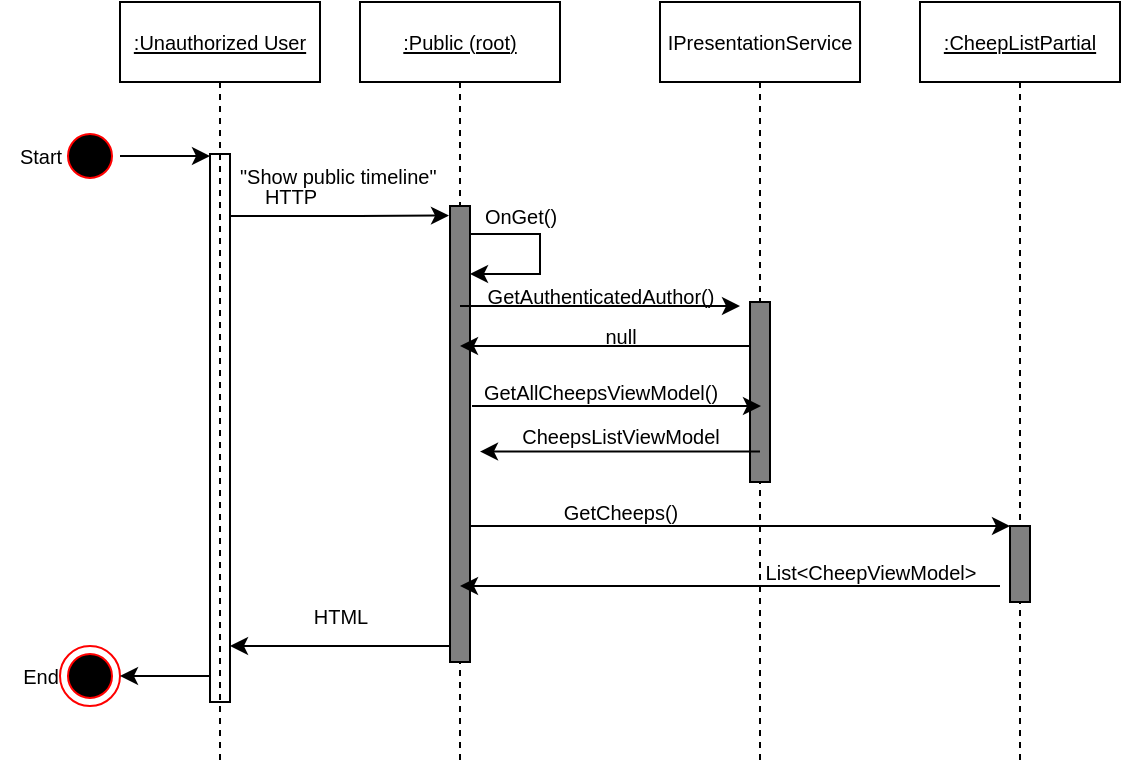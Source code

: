 <mxfile version="22.1.11" type="github">
  <diagram name="Side-1" id="oRK3bkSZ74EdVZnzokHn">
    <mxGraphModel dx="3447" dy="965" grid="0" gridSize="10" guides="1" tooltips="1" connect="1" arrows="1" fold="1" page="1" pageScale="1" pageWidth="827" pageHeight="1169" math="0" shadow="0">
      <root>
        <mxCell id="0" />
        <mxCell id="1" parent="0" />
        <mxCell id="As43N-Pfe0UFaWggiSHq-66" style="edgeStyle=none;shape=connector;rounded=0;orthogonalLoop=1;jettySize=auto;html=1;labelBackgroundColor=default;strokeColor=default;align=center;verticalAlign=middle;fontFamily=Helvetica;fontSize=10;fontColor=default;endArrow=classic;" edge="1" parent="1" source="As43N-Pfe0UFaWggiSHq-60" target="As43N-Pfe0UFaWggiSHq-65">
          <mxGeometry relative="1" as="geometry" />
        </mxCell>
        <mxCell id="As43N-Pfe0UFaWggiSHq-60" value="" style="ellipse;html=1;shape=startState;fillColor=#000000;strokeColor=#ff0000;align=center;verticalAlign=middle;fontFamily=Helvetica;fontSize=10;fontColor=default;" vertex="1" parent="1">
          <mxGeometry x="-1490" y="92" width="30" height="30" as="geometry" />
        </mxCell>
        <mxCell id="As43N-Pfe0UFaWggiSHq-62" value="&lt;u&gt;:Public (root)&lt;/u&gt;" style="shape=umlLifeline;perimeter=lifelinePerimeter;whiteSpace=wrap;html=1;container=1;dropTarget=0;collapsible=0;recursiveResize=0;outlineConnect=0;portConstraint=eastwest;newEdgeStyle={&quot;edgeStyle&quot;:&quot;elbowEdgeStyle&quot;,&quot;elbow&quot;:&quot;vertical&quot;,&quot;curved&quot;:0,&quot;rounded&quot;:0};align=center;verticalAlign=middle;fontFamily=Helvetica;fontSize=10;fontColor=default;fillColor=none;gradientColor=none;" vertex="1" parent="1">
          <mxGeometry x="-1340" y="30" width="100" height="382" as="geometry" />
        </mxCell>
        <mxCell id="As43N-Pfe0UFaWggiSHq-63" value="" style="html=1;points=[[0,0,0,0,5],[0,1,0,0,-5],[1,0,0,0,5],[1,1,0,0,-5]];perimeter=orthogonalPerimeter;outlineConnect=0;targetShapes=umlLifeline;portConstraint=eastwest;newEdgeStyle={&quot;curved&quot;:0,&quot;rounded&quot;:0};fillColor=#808080;align=center;verticalAlign=middle;fontFamily=Helvetica;fontSize=10;fontColor=default;" vertex="1" parent="As43N-Pfe0UFaWggiSHq-62">
          <mxGeometry x="45" y="102" width="10" height="228" as="geometry" />
        </mxCell>
        <mxCell id="As43N-Pfe0UFaWggiSHq-84" style="edgeStyle=none;shape=connector;rounded=0;orthogonalLoop=1;jettySize=auto;html=1;curved=0;labelBackgroundColor=default;strokeColor=default;align=center;verticalAlign=middle;fontFamily=Helvetica;fontSize=10;fontColor=default;endArrow=classic;" edge="1" parent="As43N-Pfe0UFaWggiSHq-62" source="As43N-Pfe0UFaWggiSHq-62" target="As43N-Pfe0UFaWggiSHq-63">
          <mxGeometry relative="1" as="geometry" />
        </mxCell>
        <mxCell id="As43N-Pfe0UFaWggiSHq-85" style="edgeStyle=none;shape=connector;rounded=0;orthogonalLoop=1;jettySize=auto;html=1;curved=0;labelBackgroundColor=default;strokeColor=default;align=center;verticalAlign=middle;fontFamily=Helvetica;fontSize=10;fontColor=default;endArrow=classic;" edge="1" parent="As43N-Pfe0UFaWggiSHq-62">
          <mxGeometry relative="1" as="geometry">
            <mxPoint x="55" y="116" as="sourcePoint" />
            <mxPoint x="55" y="136" as="targetPoint" />
            <Array as="points">
              <mxPoint x="90" y="116" />
              <mxPoint x="90" y="136" />
            </Array>
          </mxGeometry>
        </mxCell>
        <mxCell id="As43N-Pfe0UFaWggiSHq-64" value="&lt;u&gt;:Unauthorized User&lt;/u&gt;" style="shape=umlLifeline;perimeter=lifelinePerimeter;whiteSpace=wrap;html=1;container=1;dropTarget=0;collapsible=0;recursiveResize=0;outlineConnect=0;portConstraint=eastwest;newEdgeStyle={&quot;edgeStyle&quot;:&quot;elbowEdgeStyle&quot;,&quot;elbow&quot;:&quot;vertical&quot;,&quot;curved&quot;:0,&quot;rounded&quot;:0};align=center;verticalAlign=middle;fontFamily=Helvetica;fontSize=10;fontColor=default;fillColor=none;gradientColor=none;" vertex="1" parent="1">
          <mxGeometry x="-1460" y="30" width="100" height="382" as="geometry" />
        </mxCell>
        <mxCell id="As43N-Pfe0UFaWggiSHq-65" value="" style="html=1;points=[[0,0,0,0,5],[0,1,0,0,-5],[1,0,0,0,5],[1,1,0,0,-5]];perimeter=orthogonalPerimeter;outlineConnect=0;targetShapes=umlLifeline;portConstraint=eastwest;newEdgeStyle={&quot;curved&quot;:0,&quot;rounded&quot;:0};align=center;verticalAlign=middle;fontFamily=Helvetica;fontSize=10;fontColor=default;fillColor=none;gradientColor=none;" vertex="1" parent="As43N-Pfe0UFaWggiSHq-64">
          <mxGeometry x="45" y="76" width="10" height="274" as="geometry" />
        </mxCell>
        <mxCell id="As43N-Pfe0UFaWggiSHq-67" value="Start" style="text;html=1;align=center;verticalAlign=middle;resizable=0;points=[];autosize=1;strokeColor=none;fillColor=none;fontSize=10;fontFamily=Helvetica;fontColor=default;" vertex="1" parent="1">
          <mxGeometry x="-1520" y="92" width="40" height="30" as="geometry" />
        </mxCell>
        <mxCell id="As43N-Pfe0UFaWggiSHq-70" style="edgeStyle=none;shape=connector;rounded=0;orthogonalLoop=1;jettySize=auto;html=1;curved=0;labelBackgroundColor=default;strokeColor=default;align=center;verticalAlign=middle;fontFamily=Helvetica;fontSize=10;fontColor=default;endArrow=classic;" edge="1" parent="1" source="As43N-Pfe0UFaWggiSHq-65">
          <mxGeometry relative="1" as="geometry">
            <mxPoint x="-1410" y="136.76" as="sourcePoint" />
            <mxPoint x="-1295.5" y="136.76" as="targetPoint" />
            <Array as="points">
              <mxPoint x="-1340" y="137" />
            </Array>
          </mxGeometry>
        </mxCell>
        <mxCell id="As43N-Pfe0UFaWggiSHq-71" value="HTTP" style="text;html=1;align=center;verticalAlign=middle;resizable=0;points=[];autosize=1;strokeColor=none;fillColor=none;fontSize=10;fontFamily=Helvetica;fontColor=default;" vertex="1" parent="1">
          <mxGeometry x="-1400" y="112" width="50" height="30" as="geometry" />
        </mxCell>
        <mxCell id="As43N-Pfe0UFaWggiSHq-72" value="&quot;Show public timeline&quot;&amp;nbsp;" style="text;html=1;align=center;verticalAlign=middle;resizable=0;points=[];autosize=1;strokeColor=none;fillColor=none;fontSize=10;fontFamily=Helvetica;fontColor=default;" vertex="1" parent="1">
          <mxGeometry x="-1410" y="102" width="120" height="30" as="geometry" />
        </mxCell>
        <mxCell id="As43N-Pfe0UFaWggiSHq-73" value="IPresentationService" style="shape=umlLifeline;perimeter=lifelinePerimeter;whiteSpace=wrap;html=1;container=1;dropTarget=0;collapsible=0;recursiveResize=0;outlineConnect=0;portConstraint=eastwest;newEdgeStyle={&quot;edgeStyle&quot;:&quot;elbowEdgeStyle&quot;,&quot;elbow&quot;:&quot;vertical&quot;,&quot;curved&quot;:0,&quot;rounded&quot;:0};align=center;verticalAlign=middle;fontFamily=Helvetica;fontSize=10;fontColor=default;fillColor=none;gradientColor=none;" vertex="1" parent="1">
          <mxGeometry x="-1190" y="30" width="100" height="382" as="geometry" />
        </mxCell>
        <mxCell id="As43N-Pfe0UFaWggiSHq-76" value="" style="html=1;points=[[0,0,0,0,5],[0,1,0,0,-5],[1,0,0,0,5],[1,1,0,0,-5]];perimeter=orthogonalPerimeter;outlineConnect=0;targetShapes=umlLifeline;portConstraint=eastwest;newEdgeStyle={&quot;curved&quot;:0,&quot;rounded&quot;:0};fillColor=#808080;align=center;verticalAlign=middle;fontFamily=Helvetica;fontSize=10;fontColor=default;" vertex="1" parent="As43N-Pfe0UFaWggiSHq-73">
          <mxGeometry x="45" y="150" width="10" height="90" as="geometry" />
        </mxCell>
        <mxCell id="As43N-Pfe0UFaWggiSHq-77" value="OnGet()" style="text;html=1;align=center;verticalAlign=middle;resizable=0;points=[];autosize=1;strokeColor=none;fillColor=none;fontSize=10;fontFamily=Helvetica;fontColor=default;" vertex="1" parent="1">
          <mxGeometry x="-1290" y="122" width="60" height="30" as="geometry" />
        </mxCell>
        <mxCell id="As43N-Pfe0UFaWggiSHq-86" style="edgeStyle=none;shape=connector;rounded=0;orthogonalLoop=1;jettySize=auto;html=1;curved=0;labelBackgroundColor=default;strokeColor=default;align=center;verticalAlign=middle;fontFamily=Helvetica;fontSize=10;fontColor=default;endArrow=classic;" edge="1" parent="1">
          <mxGeometry relative="1" as="geometry">
            <mxPoint x="-1284" y="232" as="sourcePoint" />
            <mxPoint x="-1139.5" y="232" as="targetPoint" />
          </mxGeometry>
        </mxCell>
        <mxCell id="As43N-Pfe0UFaWggiSHq-87" value="GetAuthenticatedAuthor()" style="text;html=1;align=center;verticalAlign=middle;resizable=0;points=[];autosize=1;strokeColor=none;fillColor=none;fontSize=10;fontFamily=Helvetica;fontColor=default;" vertex="1" parent="1">
          <mxGeometry x="-1290" y="162" width="140" height="30" as="geometry" />
        </mxCell>
        <mxCell id="As43N-Pfe0UFaWggiSHq-88" style="edgeStyle=none;shape=connector;rounded=0;orthogonalLoop=1;jettySize=auto;html=1;curved=0;labelBackgroundColor=default;strokeColor=default;align=center;verticalAlign=middle;fontFamily=Helvetica;fontSize=10;fontColor=default;endArrow=classic;" edge="1" parent="1">
          <mxGeometry relative="1" as="geometry">
            <mxPoint x="-1145.02" y="202" as="sourcePoint" />
            <mxPoint x="-1289.996" y="202" as="targetPoint" />
          </mxGeometry>
        </mxCell>
        <mxCell id="As43N-Pfe0UFaWggiSHq-89" value="null" style="text;html=1;align=center;verticalAlign=middle;resizable=0;points=[];autosize=1;strokeColor=none;fillColor=none;fontSize=10;fontFamily=Helvetica;fontColor=default;" vertex="1" parent="1">
          <mxGeometry x="-1230" y="182" width="40" height="30" as="geometry" />
        </mxCell>
        <mxCell id="As43N-Pfe0UFaWggiSHq-90" style="edgeStyle=none;shape=connector;rounded=0;orthogonalLoop=1;jettySize=auto;html=1;curved=0;labelBackgroundColor=default;strokeColor=default;align=center;verticalAlign=middle;fontFamily=Helvetica;fontSize=10;fontColor=default;endArrow=classic;" edge="1" parent="1">
          <mxGeometry relative="1" as="geometry">
            <mxPoint x="-1150" y="182" as="targetPoint" />
            <mxPoint x="-1290" y="182" as="sourcePoint" />
          </mxGeometry>
        </mxCell>
        <mxCell id="As43N-Pfe0UFaWggiSHq-91" value="GetAllCheepsViewModel()" style="text;html=1;align=center;verticalAlign=middle;resizable=0;points=[];autosize=1;strokeColor=none;fillColor=none;fontSize=10;fontFamily=Helvetica;fontColor=default;" vertex="1" parent="1">
          <mxGeometry x="-1290" y="210" width="140" height="30" as="geometry" />
        </mxCell>
        <mxCell id="As43N-Pfe0UFaWggiSHq-92" style="edgeStyle=none;shape=connector;rounded=0;orthogonalLoop=1;jettySize=auto;html=1;curved=0;labelBackgroundColor=default;strokeColor=default;align=center;verticalAlign=middle;fontFamily=Helvetica;fontSize=10;fontColor=default;endArrow=classic;" edge="1" parent="1">
          <mxGeometry relative="1" as="geometry">
            <mxPoint x="-1140" y="254.76" as="sourcePoint" />
            <mxPoint x="-1280" y="254.76" as="targetPoint" />
          </mxGeometry>
        </mxCell>
        <mxCell id="As43N-Pfe0UFaWggiSHq-93" value="CheepsListViewModel" style="text;html=1;align=center;verticalAlign=middle;resizable=0;points=[];autosize=1;strokeColor=none;fillColor=none;fontSize=10;fontFamily=Helvetica;fontColor=default;" vertex="1" parent="1">
          <mxGeometry x="-1270" y="232" width="120" height="30" as="geometry" />
        </mxCell>
        <mxCell id="As43N-Pfe0UFaWggiSHq-94" value="&lt;u&gt;:CheepListPartial&lt;/u&gt;" style="shape=umlLifeline;perimeter=lifelinePerimeter;whiteSpace=wrap;html=1;container=1;dropTarget=0;collapsible=0;recursiveResize=0;outlineConnect=0;portConstraint=eastwest;newEdgeStyle={&quot;edgeStyle&quot;:&quot;elbowEdgeStyle&quot;,&quot;elbow&quot;:&quot;vertical&quot;,&quot;curved&quot;:0,&quot;rounded&quot;:0};align=center;verticalAlign=middle;fontFamily=Helvetica;fontSize=10;fontColor=default;fillColor=none;gradientColor=none;" vertex="1" parent="1">
          <mxGeometry x="-1060" y="30" width="100" height="382" as="geometry" />
        </mxCell>
        <mxCell id="As43N-Pfe0UFaWggiSHq-96" value="" style="html=1;points=[[0,0,0,0,5],[0,1,0,0,-5],[1,0,0,0,5],[1,1,0,0,-5]];perimeter=orthogonalPerimeter;outlineConnect=0;targetShapes=umlLifeline;portConstraint=eastwest;newEdgeStyle={&quot;curved&quot;:0,&quot;rounded&quot;:0};fillColor=#808080;align=center;verticalAlign=middle;fontFamily=Helvetica;fontSize=10;fontColor=default;" vertex="1" parent="As43N-Pfe0UFaWggiSHq-94">
          <mxGeometry x="45" y="262" width="10" height="38" as="geometry" />
        </mxCell>
        <mxCell id="As43N-Pfe0UFaWggiSHq-97" style="edgeStyle=none;shape=connector;rounded=0;orthogonalLoop=1;jettySize=auto;html=1;curved=0;labelBackgroundColor=default;strokeColor=default;align=center;verticalAlign=middle;fontFamily=Helvetica;fontSize=10;fontColor=default;endArrow=classic;" edge="1" parent="1" source="As43N-Pfe0UFaWggiSHq-63" target="As43N-Pfe0UFaWggiSHq-96">
          <mxGeometry relative="1" as="geometry" />
        </mxCell>
        <mxCell id="As43N-Pfe0UFaWggiSHq-98" value="GetCheeps()" style="text;html=1;align=center;verticalAlign=middle;resizable=0;points=[];autosize=1;strokeColor=none;fillColor=none;fontSize=10;fontFamily=Helvetica;fontColor=default;" vertex="1" parent="1">
          <mxGeometry x="-1250" y="270" width="80" height="30" as="geometry" />
        </mxCell>
        <mxCell id="As43N-Pfe0UFaWggiSHq-99" style="edgeStyle=none;shape=connector;rounded=0;orthogonalLoop=1;jettySize=auto;html=1;curved=0;labelBackgroundColor=default;strokeColor=default;align=center;verticalAlign=middle;fontFamily=Helvetica;fontSize=10;fontColor=default;endArrow=classic;" edge="1" parent="1">
          <mxGeometry relative="1" as="geometry">
            <mxPoint x="-1020.0" y="322" as="sourcePoint" />
            <mxPoint x="-1290" y="322" as="targetPoint" />
          </mxGeometry>
        </mxCell>
        <mxCell id="As43N-Pfe0UFaWggiSHq-100" value="List&amp;lt;CheepViewModel&amp;gt;" style="text;html=1;align=center;verticalAlign=middle;resizable=0;points=[];autosize=1;strokeColor=none;fillColor=none;fontSize=10;fontFamily=Helvetica;fontColor=default;" vertex="1" parent="1">
          <mxGeometry x="-1150" y="300" width="130" height="30" as="geometry" />
        </mxCell>
        <mxCell id="As43N-Pfe0UFaWggiSHq-101" style="edgeStyle=none;shape=connector;rounded=0;orthogonalLoop=1;jettySize=auto;html=1;curved=0;labelBackgroundColor=default;strokeColor=default;align=center;verticalAlign=middle;fontFamily=Helvetica;fontSize=10;fontColor=default;endArrow=classic;" edge="1" parent="1">
          <mxGeometry relative="1" as="geometry">
            <mxPoint x="-1295" y="352" as="sourcePoint" />
            <mxPoint x="-1405" y="352" as="targetPoint" />
          </mxGeometry>
        </mxCell>
        <mxCell id="As43N-Pfe0UFaWggiSHq-102" value="HTML" style="text;html=1;align=center;verticalAlign=middle;resizable=0;points=[];autosize=1;strokeColor=none;fillColor=none;fontSize=10;fontFamily=Helvetica;fontColor=default;" vertex="1" parent="1">
          <mxGeometry x="-1375" y="322" width="50" height="30" as="geometry" />
        </mxCell>
        <mxCell id="As43N-Pfe0UFaWggiSHq-103" value="" style="ellipse;html=1;shape=endState;fillColor=#000000;strokeColor=#ff0000;align=center;verticalAlign=middle;fontFamily=Helvetica;fontSize=10;fontColor=default;" vertex="1" parent="1">
          <mxGeometry x="-1490" y="352" width="30" height="30" as="geometry" />
        </mxCell>
        <mxCell id="As43N-Pfe0UFaWggiSHq-104" style="edgeStyle=none;shape=connector;rounded=0;orthogonalLoop=1;jettySize=auto;html=1;curved=0;entryX=1;entryY=0.5;entryDx=0;entryDy=0;labelBackgroundColor=default;strokeColor=default;align=center;verticalAlign=middle;fontFamily=Helvetica;fontSize=10;fontColor=default;endArrow=classic;" edge="1" parent="1" source="As43N-Pfe0UFaWggiSHq-65" target="As43N-Pfe0UFaWggiSHq-103">
          <mxGeometry relative="1" as="geometry" />
        </mxCell>
        <mxCell id="As43N-Pfe0UFaWggiSHq-105" value="End" style="text;html=1;align=center;verticalAlign=middle;resizable=0;points=[];autosize=1;strokeColor=none;fillColor=none;fontSize=10;fontFamily=Helvetica;fontColor=default;" vertex="1" parent="1">
          <mxGeometry x="-1520" y="352" width="40" height="30" as="geometry" />
        </mxCell>
      </root>
    </mxGraphModel>
  </diagram>
</mxfile>
